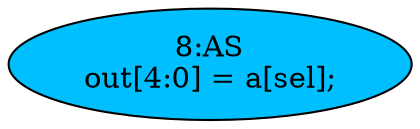strict digraph "" {
	node [label="\N"];
	"8:AS"	[ast="<pyverilog.vparser.ast.Assign object at 0x7f97f43db590>",
		def_var="['out']",
		fillcolor=deepskyblue,
		label="8:AS
out[4:0] = a[sel];",
		statements="[]",
		style=filled,
		typ=Assign,
		use_var="['a', 'sel']"];
}
